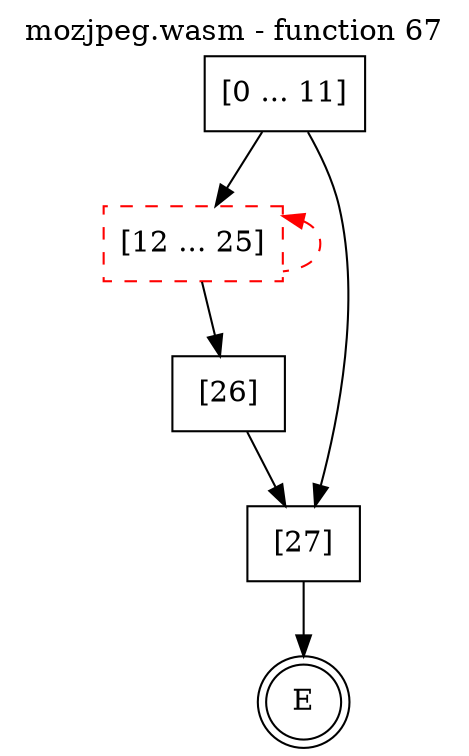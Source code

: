 digraph finite_state_machine {
    label = "mozjpeg.wasm - function 67"
    labelloc =  t
    labelfontsize = 16
    labelfontcolor = black
    labelfontname = "Helvetica"
    node [shape = doublecircle]; E ;
    node [shape = box];
    node [shape=box, color=black, style=solid] 0[label="[0 ... 11]"]
    node [shape=box, color=red, style=dashed] 12[label="[12 ... 25]"]
    node [shape=box, color=black, style=solid] 26[label="[26]"]
    node [shape=box, color=black, style=solid] 27[label="[27]"]
    0 -> 12;
    0 -> 27;
    12 -> 26;
    12 -> 12[style="dashed" color="red" dir=back];
    26 -> 27;
    27 -> E;
}
